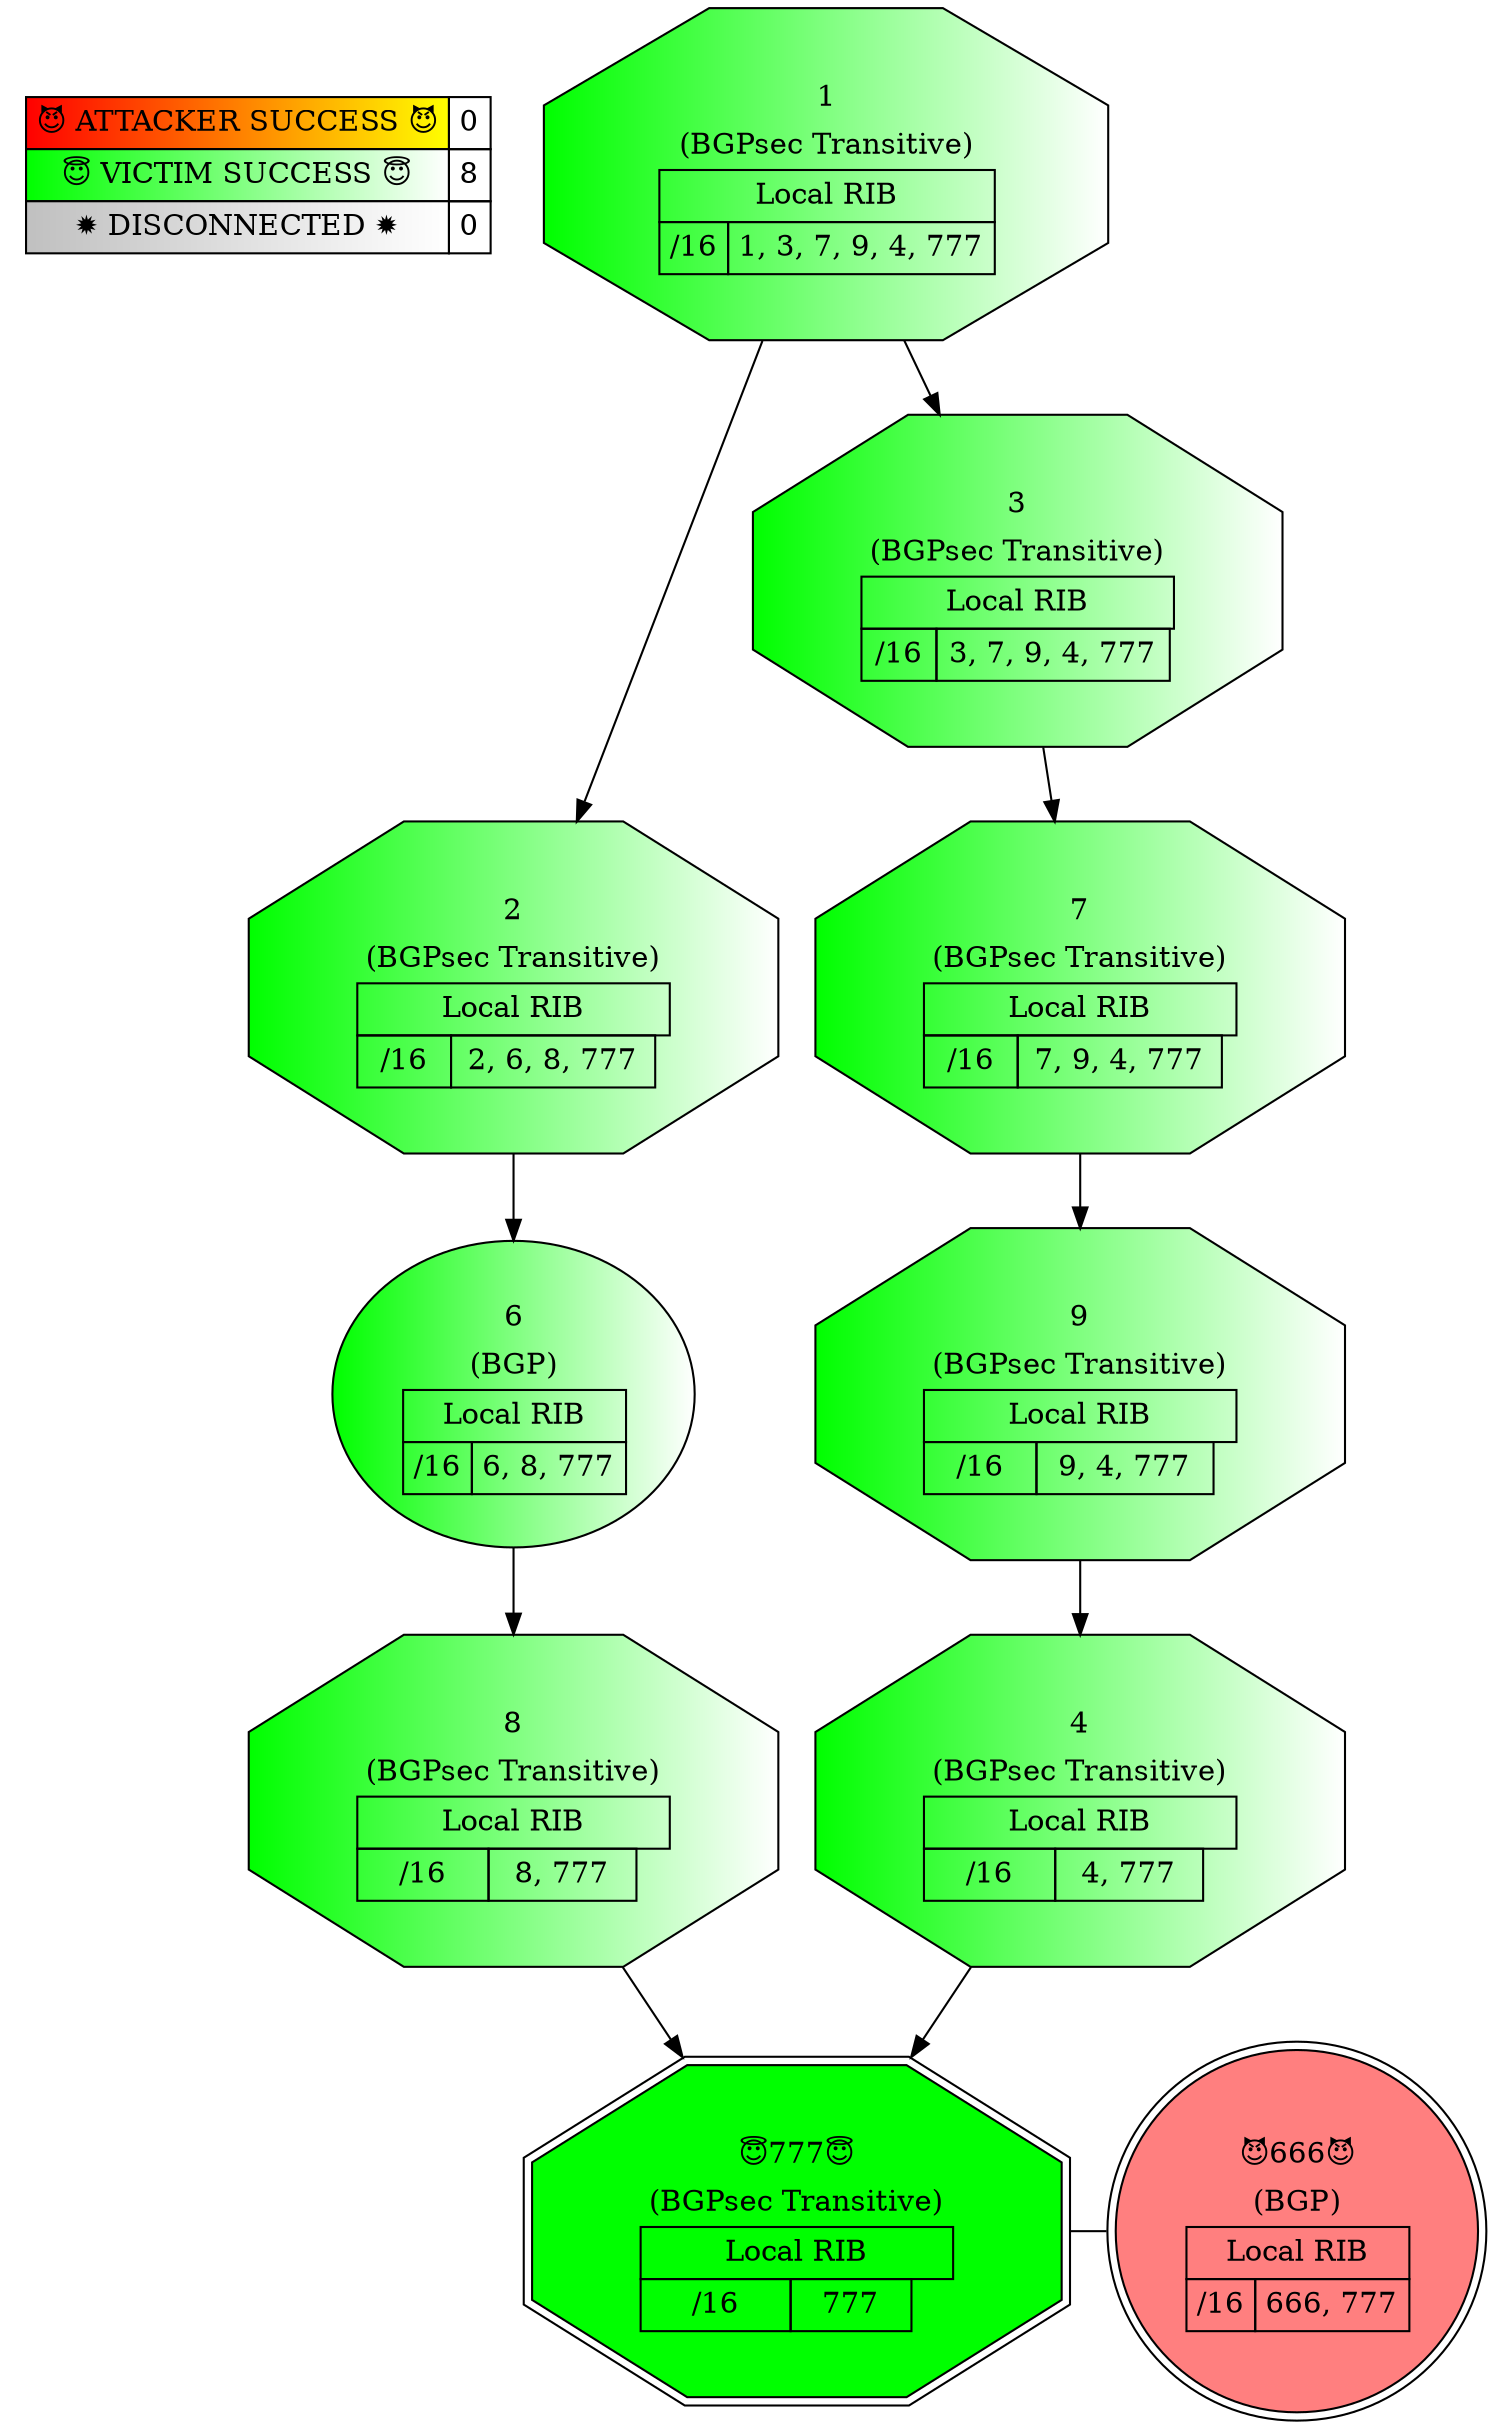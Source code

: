digraph {
	Legend [label=<<TABLE BORDER="0" CELLBORDER="1" CELLSPACING="0" CELLPADDING="4">
                      <TR>
                        <TD BGCOLOR="red:yellow">&#128520; ATTACKER SUCCESS &#128520;</TD>
                        <TD>0</TD>
                      </TR>
                      <TR>
                        <TD BGCOLOR="green:white">&#128519; VICTIM SUCCESS &#128519;</TD>
                        <TD>8</TD>
                      </TR>
                      <TR>
                        <TD BGCOLOR="grey:white">&#10041; DISCONNECTED &#10041;</TD>
                        <TD>0</TD>
                      </TR>
                    </TABLE>> color=black fillcolor=white shape=plaintext style=filled]
	1 [label=<
                    <TABLE BORDER="0" CELLBORDER="1" CELLSPACING="0" CELLPADDING="4">
                      <TR>
                        <TD COLSPAN="3" BORDER="0">1</TD>
                      </TR>
                      <TR>
                        <TD COLSPAN="3" BORDER="0">(BGPsec Transitive)</TD>
                      </TR><TR>
                    <TD COLSPAN="3">Local RIB</TD>
                  </TR><TR>
                        <TD>/16</TD>
                        <TD>1, 3, 7, 9, 4, 777</TD>
                      </TR></TABLE>> color=black fillcolor="green:white" shape=octagon style=filled]
	2 [label=<
                    <TABLE BORDER="0" CELLBORDER="1" CELLSPACING="0" CELLPADDING="4">
                      <TR>
                        <TD COLSPAN="3" BORDER="0">2</TD>
                      </TR>
                      <TR>
                        <TD COLSPAN="3" BORDER="0">(BGPsec Transitive)</TD>
                      </TR><TR>
                    <TD COLSPAN="3">Local RIB</TD>
                  </TR><TR>
                        <TD>/16</TD>
                        <TD>2, 6, 8, 777</TD>
                      </TR></TABLE>> color=black fillcolor="green:white" shape=octagon style=filled]
	3 [label=<
                    <TABLE BORDER="0" CELLBORDER="1" CELLSPACING="0" CELLPADDING="4">
                      <TR>
                        <TD COLSPAN="3" BORDER="0">3</TD>
                      </TR>
                      <TR>
                        <TD COLSPAN="3" BORDER="0">(BGPsec Transitive)</TD>
                      </TR><TR>
                    <TD COLSPAN="3">Local RIB</TD>
                  </TR><TR>
                        <TD>/16</TD>
                        <TD>3, 7, 9, 4, 777</TD>
                      </TR></TABLE>> color=black fillcolor="green:white" shape=octagon style=filled]
	4 [label=<
                    <TABLE BORDER="0" CELLBORDER="1" CELLSPACING="0" CELLPADDING="4">
                      <TR>
                        <TD COLSPAN="3" BORDER="0">4</TD>
                      </TR>
                      <TR>
                        <TD COLSPAN="3" BORDER="0">(BGPsec Transitive)</TD>
                      </TR><TR>
                    <TD COLSPAN="3">Local RIB</TD>
                  </TR><TR>
                        <TD>/16</TD>
                        <TD>4, 777</TD>
                      </TR></TABLE>> color=black fillcolor="green:white" shape=octagon style=filled]
	6 [label=<
                    <TABLE BORDER="0" CELLBORDER="1" CELLSPACING="0" CELLPADDING="4">
                      <TR>
                        <TD COLSPAN="3" BORDER="0">6</TD>
                      </TR>
                      <TR>
                        <TD COLSPAN="3" BORDER="0">(BGP)</TD>
                      </TR><TR>
                    <TD COLSPAN="3">Local RIB</TD>
                  </TR><TR>
                        <TD>/16</TD>
                        <TD>6, 8, 777</TD>
                      </TR></TABLE>> color=black fillcolor="green:white" style=filled]
	7 [label=<
                    <TABLE BORDER="0" CELLBORDER="1" CELLSPACING="0" CELLPADDING="4">
                      <TR>
                        <TD COLSPAN="3" BORDER="0">7</TD>
                      </TR>
                      <TR>
                        <TD COLSPAN="3" BORDER="0">(BGPsec Transitive)</TD>
                      </TR><TR>
                    <TD COLSPAN="3">Local RIB</TD>
                  </TR><TR>
                        <TD>/16</TD>
                        <TD>7, 9, 4, 777</TD>
                      </TR></TABLE>> color=black fillcolor="green:white" shape=octagon style=filled]
	8 [label=<
                    <TABLE BORDER="0" CELLBORDER="1" CELLSPACING="0" CELLPADDING="4">
                      <TR>
                        <TD COLSPAN="3" BORDER="0">8</TD>
                      </TR>
                      <TR>
                        <TD COLSPAN="3" BORDER="0">(BGPsec Transitive)</TD>
                      </TR><TR>
                    <TD COLSPAN="3">Local RIB</TD>
                  </TR><TR>
                        <TD>/16</TD>
                        <TD>8, 777</TD>
                      </TR></TABLE>> color=black fillcolor="green:white" shape=octagon style=filled]
	9 [label=<
                    <TABLE BORDER="0" CELLBORDER="1" CELLSPACING="0" CELLPADDING="4">
                      <TR>
                        <TD COLSPAN="3" BORDER="0">9</TD>
                      </TR>
                      <TR>
                        <TD COLSPAN="3" BORDER="0">(BGPsec Transitive)</TD>
                      </TR><TR>
                    <TD COLSPAN="3">Local RIB</TD>
                  </TR><TR>
                        <TD>/16</TD>
                        <TD>9, 4, 777</TD>
                      </TR></TABLE>> color=black fillcolor="green:white" shape=octagon style=filled]
	666 [label=<
                    <TABLE BORDER="0" CELLBORDER="1" CELLSPACING="0" CELLPADDING="4">
                      <TR>
                        <TD COLSPAN="3" BORDER="0">&#128520;666&#128520;</TD>
                      </TR>
                      <TR>
                        <TD COLSPAN="3" BORDER="0">(BGP)</TD>
                      </TR><TR>
                    <TD COLSPAN="3">Local RIB</TD>
                  </TR><TR>
                        <TD>/16</TD>
                        <TD>666, 777</TD>
                      </TR></TABLE>> color=black fillcolor="#FF7F7F" shape=doublecircle style=filled]
	777 [label=<
                    <TABLE BORDER="0" CELLBORDER="1" CELLSPACING="0" CELLPADDING="4">
                      <TR>
                        <TD COLSPAN="3" BORDER="0">&#128519;777&#128519;</TD>
                      </TR>
                      <TR>
                        <TD COLSPAN="3" BORDER="0">(BGPsec Transitive)</TD>
                      </TR><TR>
                    <TD COLSPAN="3">Local RIB</TD>
                  </TR><TR>
                        <TD>/16</TD>
                        <TD>777</TD>
                      </TR></TABLE>> color=black fillcolor=green shape=doubleoctagon style=filled]
	1 -> 2
	1 -> 3
	2 -> 6
	3 -> 7
	4 -> 777
	6 -> 8
	7 -> 9
	8 -> 777
	9 -> 4
	777 -> 666 [dir=none]
	subgraph Propagation_rank_0 {
		rank=same
		666
		777
	}
	subgraph Propagation_rank_1 {
		rank=same
		4
		8
	}
	subgraph Propagation_rank_2 {
		rank=same
		6
		9
	}
	subgraph Propagation_rank_3 {
		rank=same
		2
		7
	}
	subgraph Propagation_rank_4 {
		rank=same
		3
	}
	subgraph Propagation_rank_5 {
		rank=same
		1
	}
}
